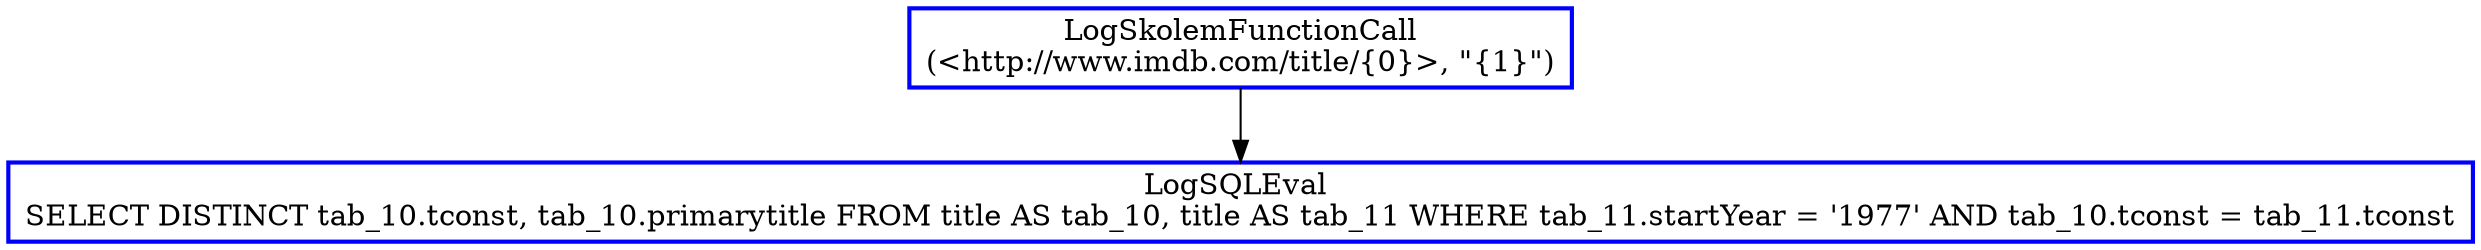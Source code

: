 digraph  g{
node [shape=rectangle, color=black, fontcolor=black, style=bold]
0 [label="LogSkolemFunctionCall
(<http://www.imdb.com/title/{0}>, \"{1}\")" , color = blue] ; 
1 [label="LogSQLEval 
SELECT DISTINCT tab_10.tconst, tab_10.primarytitle FROM title AS tab_10, title AS tab_11 WHERE tab_11.startYear = '1977' AND tab_10.tconst = tab_11.tconst", color = blue] ; 
0 -> 1 ; 
}

